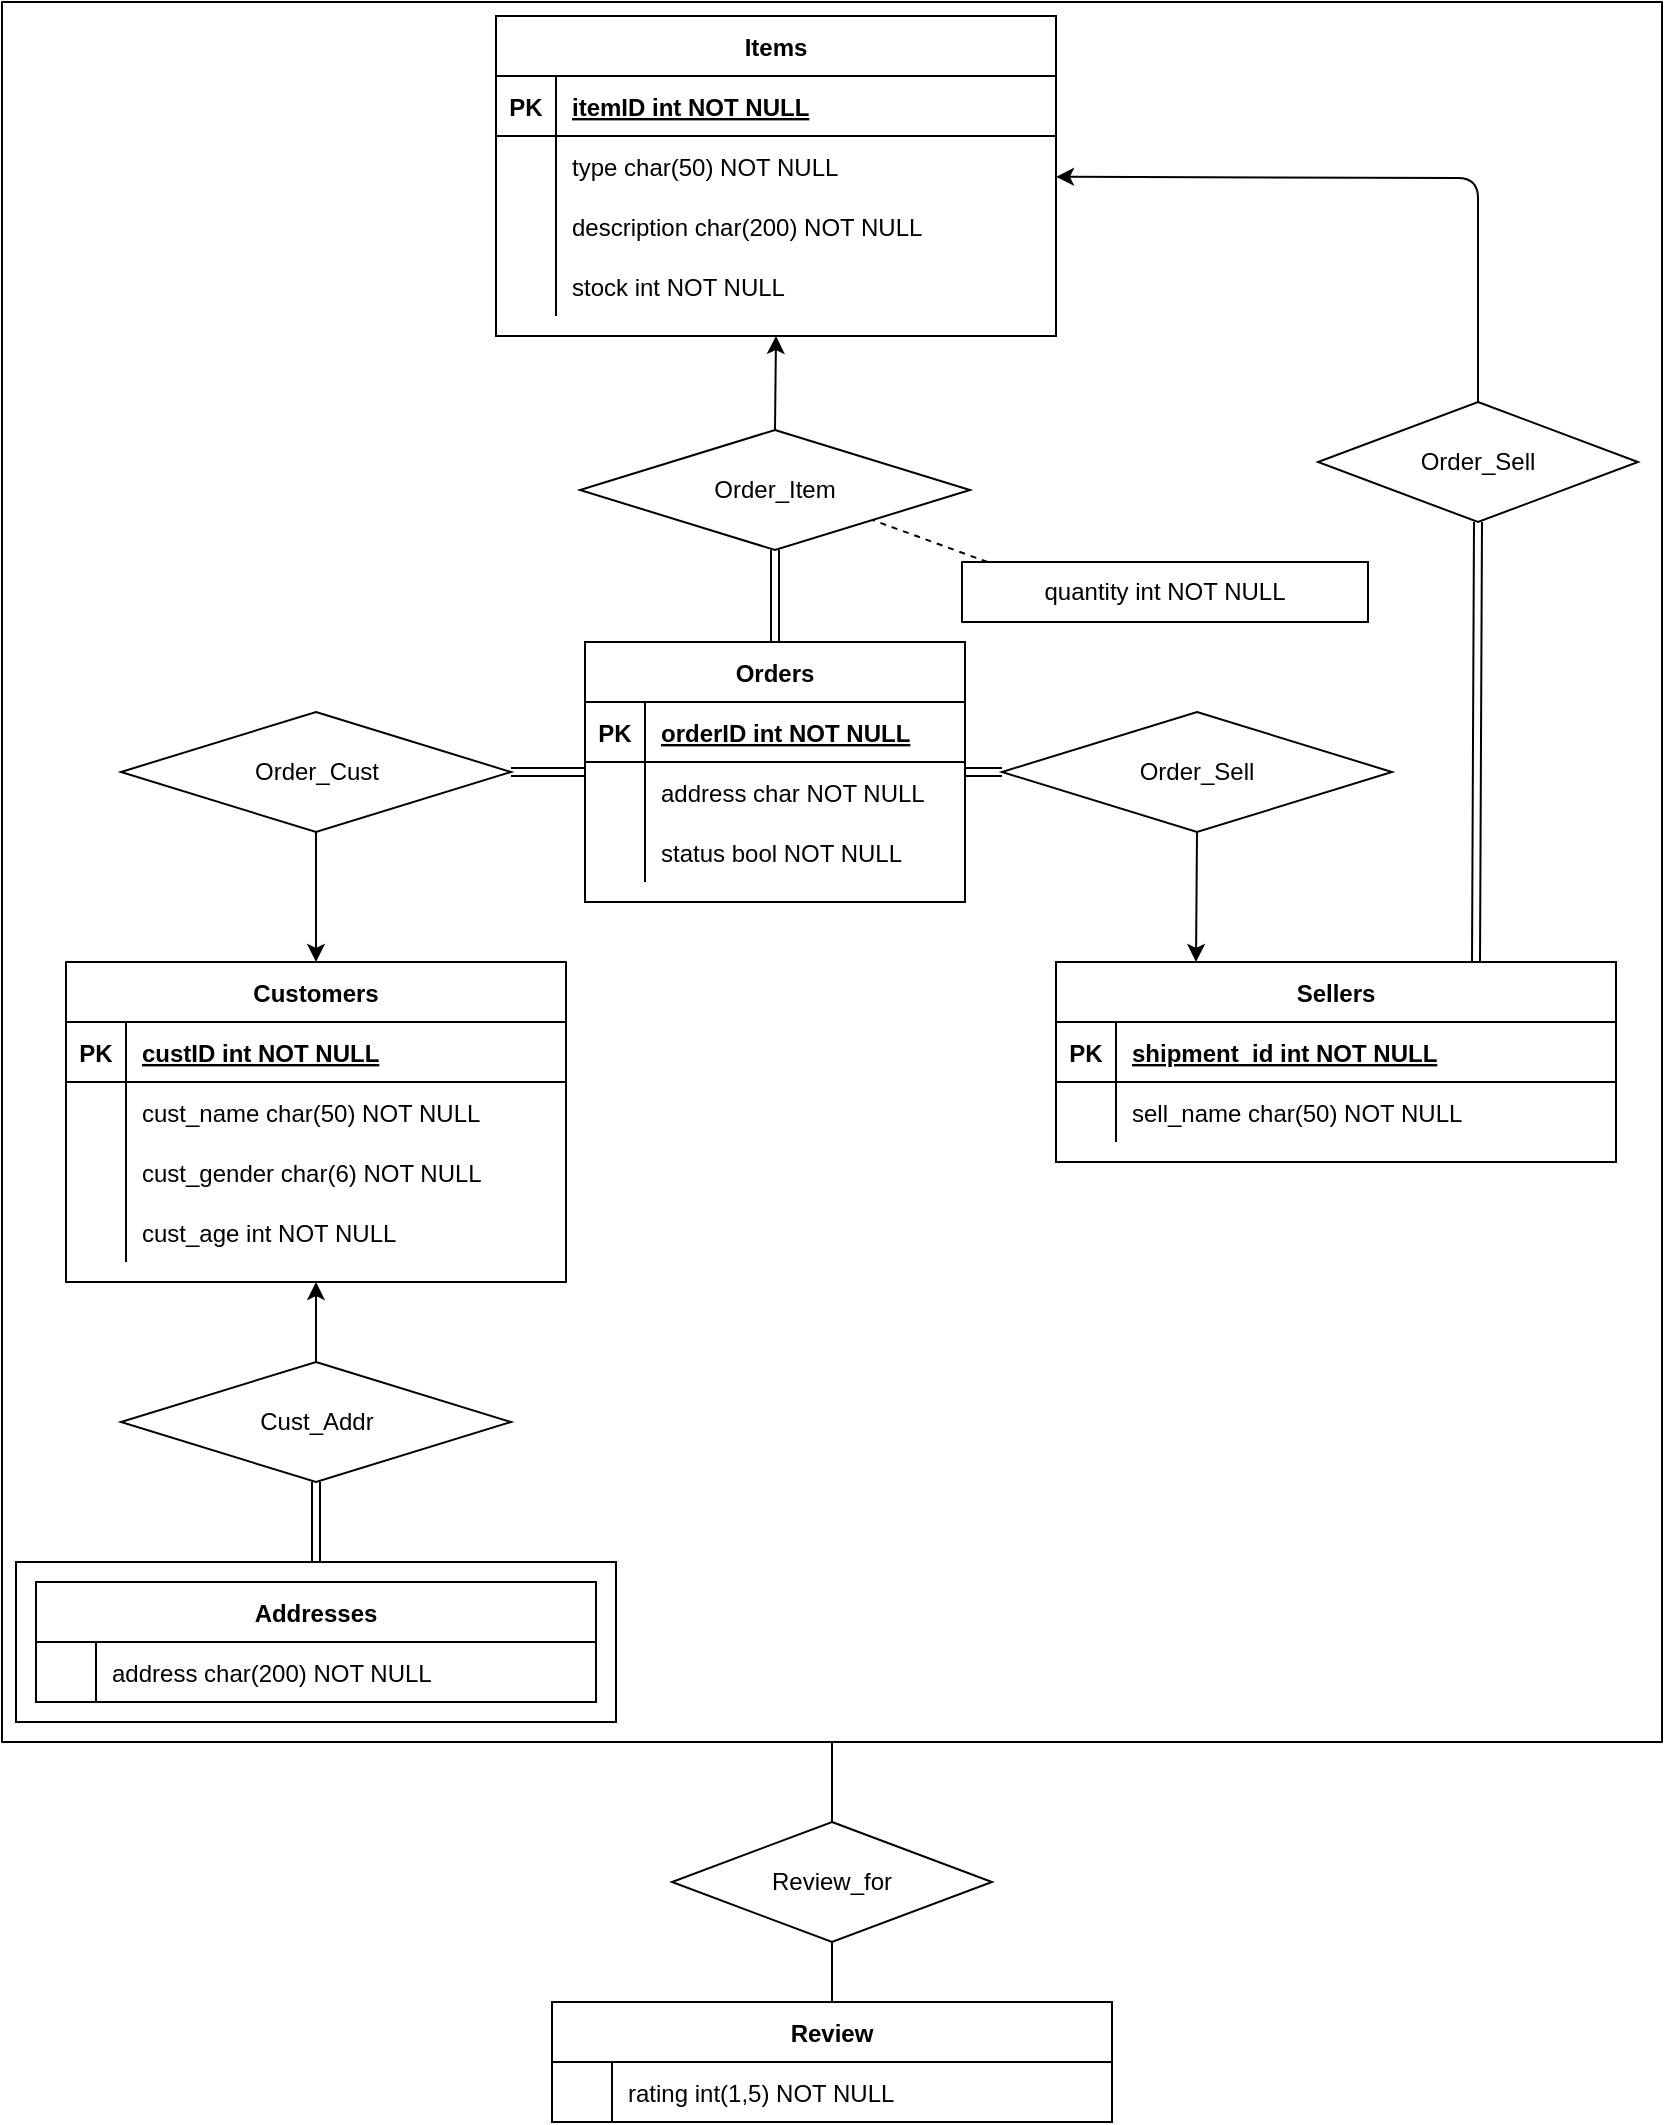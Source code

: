 <mxfile version="14.5.1" type="device"><diagram id="R2lEEEUBdFMjLlhIrx00" name="Page-1"><mxGraphModel dx="1387" dy="613" grid="1" gridSize="10" guides="1" tooltips="1" connect="1" arrows="1" fold="1" page="1" pageScale="1" pageWidth="850" pageHeight="1100" math="0" shadow="0" extFonts="Permanent Marker^https://fonts.googleapis.com/css?family=Permanent+Marker"><root><mxCell id="0"/><mxCell id="1" parent="0"/><mxCell id="_F6GzS8tX3bbKWteH_dC-81" value="" style="rounded=0;whiteSpace=wrap;html=1;" vertex="1" parent="1"><mxGeometry x="10" y="20" width="830" height="870" as="geometry"/></mxCell><mxCell id="_F6GzS8tX3bbKWteH_dC-41" value="" style="rounded=0;whiteSpace=wrap;html=1;" vertex="1" parent="1"><mxGeometry x="17" y="800" width="300" height="80" as="geometry"/></mxCell><mxCell id="C-vyLk0tnHw3VtMMgP7b-2" value="Orders" style="shape=table;startSize=30;container=1;collapsible=1;childLayout=tableLayout;fixedRows=1;rowLines=0;fontStyle=1;align=center;resizeLast=1;" parent="1" vertex="1"><mxGeometry x="301.5" y="340" width="190" height="130" as="geometry"/></mxCell><mxCell id="C-vyLk0tnHw3VtMMgP7b-3" value="" style="shape=partialRectangle;collapsible=0;dropTarget=0;pointerEvents=0;fillColor=none;points=[[0,0.5],[1,0.5]];portConstraint=eastwest;top=0;left=0;right=0;bottom=1;" parent="C-vyLk0tnHw3VtMMgP7b-2" vertex="1"><mxGeometry y="30" width="190" height="30" as="geometry"/></mxCell><mxCell id="C-vyLk0tnHw3VtMMgP7b-4" value="PK" style="shape=partialRectangle;overflow=hidden;connectable=0;fillColor=none;top=0;left=0;bottom=0;right=0;fontStyle=1;" parent="C-vyLk0tnHw3VtMMgP7b-3" vertex="1"><mxGeometry width="30" height="30" as="geometry"/></mxCell><mxCell id="C-vyLk0tnHw3VtMMgP7b-5" value="orderID int NOT NULL " style="shape=partialRectangle;overflow=hidden;connectable=0;fillColor=none;top=0;left=0;bottom=0;right=0;align=left;spacingLeft=6;fontStyle=5;" parent="C-vyLk0tnHw3VtMMgP7b-3" vertex="1"><mxGeometry x="30" width="160" height="30" as="geometry"/></mxCell><mxCell id="C-vyLk0tnHw3VtMMgP7b-6" value="" style="shape=partialRectangle;collapsible=0;dropTarget=0;pointerEvents=0;fillColor=none;points=[[0,0.5],[1,0.5]];portConstraint=eastwest;top=0;left=0;right=0;bottom=0;" parent="C-vyLk0tnHw3VtMMgP7b-2" vertex="1"><mxGeometry y="60" width="190" height="30" as="geometry"/></mxCell><mxCell id="C-vyLk0tnHw3VtMMgP7b-7" value="" style="shape=partialRectangle;overflow=hidden;connectable=0;fillColor=none;top=0;left=0;bottom=0;right=0;" parent="C-vyLk0tnHw3VtMMgP7b-6" vertex="1"><mxGeometry width="30" height="30" as="geometry"/></mxCell><mxCell id="C-vyLk0tnHw3VtMMgP7b-8" value="address char NOT NULL" style="shape=partialRectangle;overflow=hidden;connectable=0;fillColor=none;top=0;left=0;bottom=0;right=0;align=left;spacingLeft=6;" parent="C-vyLk0tnHw3VtMMgP7b-6" vertex="1"><mxGeometry x="30" width="160" height="30" as="geometry"/></mxCell><mxCell id="C-vyLk0tnHw3VtMMgP7b-9" value="" style="shape=partialRectangle;collapsible=0;dropTarget=0;pointerEvents=0;fillColor=none;points=[[0,0.5],[1,0.5]];portConstraint=eastwest;top=0;left=0;right=0;bottom=0;" parent="C-vyLk0tnHw3VtMMgP7b-2" vertex="1"><mxGeometry y="90" width="190" height="30" as="geometry"/></mxCell><mxCell id="C-vyLk0tnHw3VtMMgP7b-10" value="" style="shape=partialRectangle;overflow=hidden;connectable=0;fillColor=none;top=0;left=0;bottom=0;right=0;" parent="C-vyLk0tnHw3VtMMgP7b-9" vertex="1"><mxGeometry width="30" height="30" as="geometry"/></mxCell><mxCell id="C-vyLk0tnHw3VtMMgP7b-11" value="status bool NOT NULL" style="shape=partialRectangle;overflow=hidden;connectable=0;fillColor=none;top=0;left=0;bottom=0;right=0;align=left;spacingLeft=6;" parent="C-vyLk0tnHw3VtMMgP7b-9" vertex="1"><mxGeometry x="30" width="160" height="30" as="geometry"/></mxCell><mxCell id="C-vyLk0tnHw3VtMMgP7b-13" value="Sellers" style="shape=table;startSize=30;container=1;collapsible=1;childLayout=tableLayout;fixedRows=1;rowLines=0;fontStyle=1;align=center;resizeLast=1;" parent="1" vertex="1"><mxGeometry x="537" y="500" width="280" height="100" as="geometry"/></mxCell><mxCell id="C-vyLk0tnHw3VtMMgP7b-14" value="" style="shape=partialRectangle;collapsible=0;dropTarget=0;pointerEvents=0;fillColor=none;points=[[0,0.5],[1,0.5]];portConstraint=eastwest;top=0;left=0;right=0;bottom=1;" parent="C-vyLk0tnHw3VtMMgP7b-13" vertex="1"><mxGeometry y="30" width="280" height="30" as="geometry"/></mxCell><mxCell id="C-vyLk0tnHw3VtMMgP7b-15" value="PK" style="shape=partialRectangle;overflow=hidden;connectable=0;fillColor=none;top=0;left=0;bottom=0;right=0;fontStyle=1;" parent="C-vyLk0tnHw3VtMMgP7b-14" vertex="1"><mxGeometry width="30" height="30" as="geometry"/></mxCell><mxCell id="C-vyLk0tnHw3VtMMgP7b-16" value="shipment_id int NOT NULL " style="shape=partialRectangle;overflow=hidden;connectable=0;fillColor=none;top=0;left=0;bottom=0;right=0;align=left;spacingLeft=6;fontStyle=5;" parent="C-vyLk0tnHw3VtMMgP7b-14" vertex="1"><mxGeometry x="30" width="250" height="30" as="geometry"/></mxCell><mxCell id="C-vyLk0tnHw3VtMMgP7b-17" value="" style="shape=partialRectangle;collapsible=0;dropTarget=0;pointerEvents=0;fillColor=none;points=[[0,0.5],[1,0.5]];portConstraint=eastwest;top=0;left=0;right=0;bottom=0;" parent="C-vyLk0tnHw3VtMMgP7b-13" vertex="1"><mxGeometry y="60" width="280" height="30" as="geometry"/></mxCell><mxCell id="C-vyLk0tnHw3VtMMgP7b-18" value="" style="shape=partialRectangle;overflow=hidden;connectable=0;fillColor=none;top=0;left=0;bottom=0;right=0;" parent="C-vyLk0tnHw3VtMMgP7b-17" vertex="1"><mxGeometry width="30" height="30" as="geometry"/></mxCell><mxCell id="C-vyLk0tnHw3VtMMgP7b-19" value="sell_name char(50) NOT NULL" style="shape=partialRectangle;overflow=hidden;connectable=0;fillColor=none;top=0;left=0;bottom=0;right=0;align=left;spacingLeft=6;" parent="C-vyLk0tnHw3VtMMgP7b-17" vertex="1"><mxGeometry x="30" width="250" height="30" as="geometry"/></mxCell><mxCell id="C-vyLk0tnHw3VtMMgP7b-23" value="Customers" style="shape=table;startSize=30;container=1;collapsible=1;childLayout=tableLayout;fixedRows=1;rowLines=0;fontStyle=1;align=center;resizeLast=1;" parent="1" vertex="1"><mxGeometry x="42" y="500" width="250" height="160" as="geometry"/></mxCell><mxCell id="C-vyLk0tnHw3VtMMgP7b-24" value="" style="shape=partialRectangle;collapsible=0;dropTarget=0;pointerEvents=0;fillColor=none;points=[[0,0.5],[1,0.5]];portConstraint=eastwest;top=0;left=0;right=0;bottom=1;" parent="C-vyLk0tnHw3VtMMgP7b-23" vertex="1"><mxGeometry y="30" width="250" height="30" as="geometry"/></mxCell><mxCell id="C-vyLk0tnHw3VtMMgP7b-25" value="PK" style="shape=partialRectangle;overflow=hidden;connectable=0;fillColor=none;top=0;left=0;bottom=0;right=0;fontStyle=1;" parent="C-vyLk0tnHw3VtMMgP7b-24" vertex="1"><mxGeometry width="30" height="30" as="geometry"/></mxCell><mxCell id="C-vyLk0tnHw3VtMMgP7b-26" value="custID int NOT NULL " style="shape=partialRectangle;overflow=hidden;connectable=0;fillColor=none;top=0;left=0;bottom=0;right=0;align=left;spacingLeft=6;fontStyle=5;" parent="C-vyLk0tnHw3VtMMgP7b-24" vertex="1"><mxGeometry x="30" width="220" height="30" as="geometry"/></mxCell><mxCell id="C-vyLk0tnHw3VtMMgP7b-27" value="" style="shape=partialRectangle;collapsible=0;dropTarget=0;pointerEvents=0;fillColor=none;points=[[0,0.5],[1,0.5]];portConstraint=eastwest;top=0;left=0;right=0;bottom=0;" parent="C-vyLk0tnHw3VtMMgP7b-23" vertex="1"><mxGeometry y="60" width="250" height="30" as="geometry"/></mxCell><mxCell id="C-vyLk0tnHw3VtMMgP7b-28" value="" style="shape=partialRectangle;overflow=hidden;connectable=0;fillColor=none;top=0;left=0;bottom=0;right=0;" parent="C-vyLk0tnHw3VtMMgP7b-27" vertex="1"><mxGeometry width="30" height="30" as="geometry"/></mxCell><mxCell id="C-vyLk0tnHw3VtMMgP7b-29" value="cust_name char(50) NOT NULL" style="shape=partialRectangle;overflow=hidden;connectable=0;fillColor=none;top=0;left=0;bottom=0;right=0;align=left;spacingLeft=6;" parent="C-vyLk0tnHw3VtMMgP7b-27" vertex="1"><mxGeometry x="30" width="220" height="30" as="geometry"/></mxCell><mxCell id="_F6GzS8tX3bbKWteH_dC-25" value="" style="shape=partialRectangle;collapsible=0;dropTarget=0;pointerEvents=0;fillColor=none;points=[[0,0.5],[1,0.5]];portConstraint=eastwest;top=0;left=0;right=0;bottom=0;" vertex="1" parent="C-vyLk0tnHw3VtMMgP7b-23"><mxGeometry y="90" width="250" height="30" as="geometry"/></mxCell><mxCell id="_F6GzS8tX3bbKWteH_dC-26" value="" style="shape=partialRectangle;overflow=hidden;connectable=0;fillColor=none;top=0;left=0;bottom=0;right=0;" vertex="1" parent="_F6GzS8tX3bbKWteH_dC-25"><mxGeometry width="30" height="30" as="geometry"/></mxCell><mxCell id="_F6GzS8tX3bbKWteH_dC-27" value="cust_gender char(6) NOT NULL" style="shape=partialRectangle;overflow=hidden;connectable=0;fillColor=none;top=0;left=0;bottom=0;right=0;align=left;spacingLeft=6;" vertex="1" parent="_F6GzS8tX3bbKWteH_dC-25"><mxGeometry x="30" width="220" height="30" as="geometry"/></mxCell><mxCell id="_F6GzS8tX3bbKWteH_dC-22" value="" style="shape=partialRectangle;collapsible=0;dropTarget=0;pointerEvents=0;fillColor=none;points=[[0,0.5],[1,0.5]];portConstraint=eastwest;top=0;left=0;right=0;bottom=0;" vertex="1" parent="C-vyLk0tnHw3VtMMgP7b-23"><mxGeometry y="120" width="250" height="30" as="geometry"/></mxCell><mxCell id="_F6GzS8tX3bbKWteH_dC-23" value="" style="shape=partialRectangle;overflow=hidden;connectable=0;fillColor=none;top=0;left=0;bottom=0;right=0;" vertex="1" parent="_F6GzS8tX3bbKWteH_dC-22"><mxGeometry width="30" height="30" as="geometry"/></mxCell><mxCell id="_F6GzS8tX3bbKWteH_dC-24" value="cust_age int NOT NULL" style="shape=partialRectangle;overflow=hidden;connectable=0;fillColor=none;top=0;left=0;bottom=0;right=0;align=left;spacingLeft=6;" vertex="1" parent="_F6GzS8tX3bbKWteH_dC-22"><mxGeometry x="30" width="220" height="30" as="geometry"/></mxCell><mxCell id="_F6GzS8tX3bbKWteH_dC-31" value="Addresses" style="shape=table;startSize=30;container=1;collapsible=1;childLayout=tableLayout;fixedRows=1;rowLines=0;fontStyle=1;align=center;resizeLast=1;" vertex="1" parent="1"><mxGeometry x="27" y="810" width="280" height="60" as="geometry"/></mxCell><mxCell id="_F6GzS8tX3bbKWteH_dC-35" value="" style="shape=partialRectangle;collapsible=0;dropTarget=0;pointerEvents=0;fillColor=none;points=[[0,0.5],[1,0.5]];portConstraint=eastwest;top=0;left=0;right=0;bottom=0;" vertex="1" parent="_F6GzS8tX3bbKWteH_dC-31"><mxGeometry y="30" width="280" height="30" as="geometry"/></mxCell><mxCell id="_F6GzS8tX3bbKWteH_dC-36" value="" style="shape=partialRectangle;overflow=hidden;connectable=0;fillColor=none;top=0;left=0;bottom=0;right=0;" vertex="1" parent="_F6GzS8tX3bbKWteH_dC-35"><mxGeometry width="30" height="30" as="geometry"/></mxCell><mxCell id="_F6GzS8tX3bbKWteH_dC-37" value="address char(200) NOT NULL" style="shape=partialRectangle;overflow=hidden;connectable=0;fillColor=none;top=0;left=0;bottom=0;right=0;align=left;spacingLeft=6;" vertex="1" parent="_F6GzS8tX3bbKWteH_dC-35"><mxGeometry x="30" width="250" height="30" as="geometry"/></mxCell><mxCell id="_F6GzS8tX3bbKWteH_dC-45" value="Cust_Addr" style="rhombus;whiteSpace=wrap;html=1;" vertex="1" parent="1"><mxGeometry x="69.5" y="700" width="195" height="60" as="geometry"/></mxCell><mxCell id="_F6GzS8tX3bbKWteH_dC-47" value="" style="shape=link;html=1;exitX=0.5;exitY=0;exitDx=0;exitDy=0;entryX=0.5;entryY=1;entryDx=0;entryDy=0;" edge="1" parent="1" source="_F6GzS8tX3bbKWteH_dC-41" target="_F6GzS8tX3bbKWteH_dC-45"><mxGeometry width="100" relative="1" as="geometry"><mxPoint x="367" y="680" as="sourcePoint"/><mxPoint x="467" y="680" as="targetPoint"/></mxGeometry></mxCell><mxCell id="_F6GzS8tX3bbKWteH_dC-48" value="" style="endArrow=classic;html=1;exitX=0.5;exitY=0;exitDx=0;exitDy=0;entryX=0.5;entryY=1;entryDx=0;entryDy=0;" edge="1" parent="1" source="_F6GzS8tX3bbKWteH_dC-45" target="C-vyLk0tnHw3VtMMgP7b-23"><mxGeometry width="50" height="50" relative="1" as="geometry"><mxPoint x="397" y="700" as="sourcePoint"/><mxPoint x="447" y="650" as="targetPoint"/></mxGeometry></mxCell><mxCell id="_F6GzS8tX3bbKWteH_dC-49" value="Order_Cust" style="rhombus;whiteSpace=wrap;html=1;" vertex="1" parent="1"><mxGeometry x="69.5" y="375" width="195" height="60" as="geometry"/></mxCell><mxCell id="_F6GzS8tX3bbKWteH_dC-50" value="" style="shape=link;html=1;" edge="1" parent="1" source="C-vyLk0tnHw3VtMMgP7b-2" target="_F6GzS8tX3bbKWteH_dC-49"><mxGeometry width="100" relative="1" as="geometry"><mxPoint x="151.5" y="860" as="sourcePoint"/><mxPoint x="239.5" y="405.0" as="targetPoint"/></mxGeometry></mxCell><mxCell id="_F6GzS8tX3bbKWteH_dC-51" value="" style="endArrow=classic;html=1;exitX=0.5;exitY=1;exitDx=0;exitDy=0;entryX=0.5;entryY=0;entryDx=0;entryDy=0;" edge="1" parent="1" source="_F6GzS8tX3bbKWteH_dC-49" target="C-vyLk0tnHw3VtMMgP7b-23"><mxGeometry width="50" height="50" relative="1" as="geometry"><mxPoint x="177" y="710" as="sourcePoint"/><mxPoint x="177" y="670" as="targetPoint"/></mxGeometry></mxCell><mxCell id="_F6GzS8tX3bbKWteH_dC-52" value="Order_Sell" style="rhombus;whiteSpace=wrap;html=1;" vertex="1" parent="1"><mxGeometry x="510" y="375" width="195" height="60" as="geometry"/></mxCell><mxCell id="_F6GzS8tX3bbKWteH_dC-56" value="" style="shape=link;html=1;exitX=1;exitY=0.5;exitDx=0;exitDy=0;entryX=0;entryY=0.5;entryDx=0;entryDy=0;" edge="1" parent="1" source="C-vyLk0tnHw3VtMMgP7b-2" target="_F6GzS8tX3bbKWteH_dC-52"><mxGeometry width="100" relative="1" as="geometry"><mxPoint x="431.5" y="820" as="sourcePoint"/><mxPoint x="497" y="405" as="targetPoint"/></mxGeometry></mxCell><mxCell id="_F6GzS8tX3bbKWteH_dC-57" value="" style="endArrow=classic;html=1;exitX=0.5;exitY=1;exitDx=0;exitDy=0;entryX=0.25;entryY=0;entryDx=0;entryDy=0;" edge="1" parent="1" source="_F6GzS8tX3bbKWteH_dC-52" target="C-vyLk0tnHw3VtMMgP7b-13"><mxGeometry width="50" height="50" relative="1" as="geometry"><mxPoint x="190.5" y="395" as="sourcePoint"/><mxPoint x="190" y="510" as="targetPoint"/></mxGeometry></mxCell><mxCell id="_F6GzS8tX3bbKWteH_dC-58" value="Items" style="shape=table;startSize=30;container=1;collapsible=1;childLayout=tableLayout;fixedRows=1;rowLines=0;fontStyle=1;align=center;resizeLast=1;" vertex="1" parent="1"><mxGeometry x="257" y="27" width="280" height="160" as="geometry"/></mxCell><mxCell id="_F6GzS8tX3bbKWteH_dC-59" value="" style="shape=partialRectangle;collapsible=0;dropTarget=0;pointerEvents=0;fillColor=none;points=[[0,0.5],[1,0.5]];portConstraint=eastwest;top=0;left=0;right=0;bottom=1;" vertex="1" parent="_F6GzS8tX3bbKWteH_dC-58"><mxGeometry y="30" width="280" height="30" as="geometry"/></mxCell><mxCell id="_F6GzS8tX3bbKWteH_dC-60" value="PK" style="shape=partialRectangle;overflow=hidden;connectable=0;fillColor=none;top=0;left=0;bottom=0;right=0;fontStyle=1;" vertex="1" parent="_F6GzS8tX3bbKWteH_dC-59"><mxGeometry width="30" height="30" as="geometry"/></mxCell><mxCell id="_F6GzS8tX3bbKWteH_dC-61" value="itemID int NOT NULL " style="shape=partialRectangle;overflow=hidden;connectable=0;fillColor=none;top=0;left=0;bottom=0;right=0;align=left;spacingLeft=6;fontStyle=5;" vertex="1" parent="_F6GzS8tX3bbKWteH_dC-59"><mxGeometry x="30" width="250" height="30" as="geometry"/></mxCell><mxCell id="_F6GzS8tX3bbKWteH_dC-62" value="" style="shape=partialRectangle;collapsible=0;dropTarget=0;pointerEvents=0;fillColor=none;points=[[0,0.5],[1,0.5]];portConstraint=eastwest;top=0;left=0;right=0;bottom=0;" vertex="1" parent="_F6GzS8tX3bbKWteH_dC-58"><mxGeometry y="60" width="280" height="30" as="geometry"/></mxCell><mxCell id="_F6GzS8tX3bbKWteH_dC-63" value="" style="shape=partialRectangle;overflow=hidden;connectable=0;fillColor=none;top=0;left=0;bottom=0;right=0;" vertex="1" parent="_F6GzS8tX3bbKWteH_dC-62"><mxGeometry width="30" height="30" as="geometry"/></mxCell><mxCell id="_F6GzS8tX3bbKWteH_dC-64" value="type char(50) NOT NULL" style="shape=partialRectangle;overflow=hidden;connectable=0;fillColor=none;top=0;left=0;bottom=0;right=0;align=left;spacingLeft=6;" vertex="1" parent="_F6GzS8tX3bbKWteH_dC-62"><mxGeometry x="30" width="250" height="30" as="geometry"/></mxCell><mxCell id="_F6GzS8tX3bbKWteH_dC-65" value="" style="shape=partialRectangle;collapsible=0;dropTarget=0;pointerEvents=0;fillColor=none;points=[[0,0.5],[1,0.5]];portConstraint=eastwest;top=0;left=0;right=0;bottom=0;" vertex="1" parent="_F6GzS8tX3bbKWteH_dC-58"><mxGeometry y="90" width="280" height="30" as="geometry"/></mxCell><mxCell id="_F6GzS8tX3bbKWteH_dC-66" value="" style="shape=partialRectangle;overflow=hidden;connectable=0;fillColor=none;top=0;left=0;bottom=0;right=0;" vertex="1" parent="_F6GzS8tX3bbKWteH_dC-65"><mxGeometry width="30" height="30" as="geometry"/></mxCell><mxCell id="_F6GzS8tX3bbKWteH_dC-67" value="description char(200) NOT NULL" style="shape=partialRectangle;overflow=hidden;connectable=0;fillColor=none;top=0;left=0;bottom=0;right=0;align=left;spacingLeft=6;" vertex="1" parent="_F6GzS8tX3bbKWteH_dC-65"><mxGeometry x="30" width="250" height="30" as="geometry"/></mxCell><mxCell id="_F6GzS8tX3bbKWteH_dC-68" value="" style="shape=partialRectangle;collapsible=0;dropTarget=0;pointerEvents=0;fillColor=none;points=[[0,0.5],[1,0.5]];portConstraint=eastwest;top=0;left=0;right=0;bottom=0;" vertex="1" parent="_F6GzS8tX3bbKWteH_dC-58"><mxGeometry y="120" width="280" height="30" as="geometry"/></mxCell><mxCell id="_F6GzS8tX3bbKWteH_dC-69" value="" style="shape=partialRectangle;overflow=hidden;connectable=0;fillColor=none;top=0;left=0;bottom=0;right=0;" vertex="1" parent="_F6GzS8tX3bbKWteH_dC-68"><mxGeometry width="30" height="30" as="geometry"/></mxCell><mxCell id="_F6GzS8tX3bbKWteH_dC-70" value="stock int NOT NULL" style="shape=partialRectangle;overflow=hidden;connectable=0;fillColor=none;top=0;left=0;bottom=0;right=0;align=left;spacingLeft=6;" vertex="1" parent="_F6GzS8tX3bbKWteH_dC-68"><mxGeometry x="30" width="250" height="30" as="geometry"/></mxCell><mxCell id="_F6GzS8tX3bbKWteH_dC-71" value="Order_Item" style="rhombus;whiteSpace=wrap;html=1;" vertex="1" parent="1"><mxGeometry x="299" y="234" width="195" height="60" as="geometry"/></mxCell><mxCell id="_F6GzS8tX3bbKWteH_dC-72" value="" style="shape=link;html=1;exitX=0.5;exitY=0;exitDx=0;exitDy=0;entryX=0.5;entryY=1;entryDx=0;entryDy=0;" edge="1" parent="1" source="C-vyLk0tnHw3VtMMgP7b-2" target="_F6GzS8tX3bbKWteH_dC-71"><mxGeometry width="100" relative="1" as="geometry"><mxPoint x="501.5" y="415.0" as="sourcePoint"/><mxPoint x="551.5" y="415.0" as="targetPoint"/></mxGeometry></mxCell><mxCell id="_F6GzS8tX3bbKWteH_dC-73" value="" style="endArrow=classic;html=1;exitX=0.5;exitY=0;exitDx=0;exitDy=0;entryX=0.5;entryY=1;entryDx=0;entryDy=0;" edge="1" parent="1" source="_F6GzS8tX3bbKWteH_dC-71" target="_F6GzS8tX3bbKWteH_dC-58"><mxGeometry width="50" height="50" relative="1" as="geometry"><mxPoint x="649" y="445" as="sourcePoint"/><mxPoint x="649" y="510" as="targetPoint"/></mxGeometry></mxCell><mxCell id="_F6GzS8tX3bbKWteH_dC-74" value="quantity int NOT NULL" style="rounded=0;whiteSpace=wrap;html=1;" vertex="1" parent="1"><mxGeometry x="490" y="300" width="203" height="30" as="geometry"/></mxCell><mxCell id="_F6GzS8tX3bbKWteH_dC-75" value="" style="endArrow=none;dashed=1;html=1;exitX=0.25;exitY=0;exitDx=0;exitDy=0;entryX=1;entryY=1;entryDx=0;entryDy=0;" edge="1" parent="1" target="_F6GzS8tX3bbKWteH_dC-71"><mxGeometry width="50" height="50" relative="1" as="geometry"><mxPoint x="502.75" y="300.0" as="sourcePoint"/><mxPoint x="572" y="240" as="targetPoint"/></mxGeometry></mxCell><mxCell id="_F6GzS8tX3bbKWteH_dC-76" value="Order_Sell" style="rhombus;whiteSpace=wrap;html=1;" vertex="1" parent="1"><mxGeometry x="668" y="220" width="160" height="60" as="geometry"/></mxCell><mxCell id="_F6GzS8tX3bbKWteH_dC-77" value="" style="shape=link;html=1;exitX=0.75;exitY=0;exitDx=0;exitDy=0;entryX=0.5;entryY=1;entryDx=0;entryDy=0;" edge="1" parent="1" source="C-vyLk0tnHw3VtMMgP7b-13" target="_F6GzS8tX3bbKWteH_dC-76"><mxGeometry width="100" relative="1" as="geometry"><mxPoint x="710" y="330" as="sourcePoint"/><mxPoint x="810" y="330" as="targetPoint"/></mxGeometry></mxCell><mxCell id="_F6GzS8tX3bbKWteH_dC-78" value="" style="endArrow=classic;html=1;exitX=0.5;exitY=0;exitDx=0;exitDy=0;" edge="1" parent="1" source="_F6GzS8tX3bbKWteH_dC-76" target="_F6GzS8tX3bbKWteH_dC-58"><mxGeometry width="50" height="50" relative="1" as="geometry"><mxPoint x="406.5" y="244" as="sourcePoint"/><mxPoint x="700" y="90" as="targetPoint"/><Array as="points"><mxPoint x="748" y="108"/></Array></mxGeometry></mxCell><mxCell id="_F6GzS8tX3bbKWteH_dC-82" value="Review_for" style="rhombus;whiteSpace=wrap;html=1;" vertex="1" parent="1"><mxGeometry x="345" y="930" width="160" height="60" as="geometry"/></mxCell><mxCell id="_F6GzS8tX3bbKWteH_dC-83" value="" style="endArrow=none;html=1;exitX=0.5;exitY=0;exitDx=0;exitDy=0;" edge="1" parent="1" source="_F6GzS8tX3bbKWteH_dC-82" target="_F6GzS8tX3bbKWteH_dC-81"><mxGeometry width="50" height="50" relative="1" as="geometry"><mxPoint x="680" y="890" as="sourcePoint"/><mxPoint x="730" y="840" as="targetPoint"/></mxGeometry></mxCell><mxCell id="_F6GzS8tX3bbKWteH_dC-84" value="Review" style="shape=table;startSize=30;container=1;collapsible=1;childLayout=tableLayout;fixedRows=1;rowLines=0;fontStyle=1;align=center;resizeLast=1;" vertex="1" parent="1"><mxGeometry x="285" y="1020" width="280" height="60" as="geometry"/></mxCell><mxCell id="_F6GzS8tX3bbKWteH_dC-85" value="" style="shape=partialRectangle;collapsible=0;dropTarget=0;pointerEvents=0;fillColor=none;points=[[0,0.5],[1,0.5]];portConstraint=eastwest;top=0;left=0;right=0;bottom=0;" vertex="1" parent="_F6GzS8tX3bbKWteH_dC-84"><mxGeometry y="30" width="280" height="30" as="geometry"/></mxCell><mxCell id="_F6GzS8tX3bbKWteH_dC-86" value="" style="shape=partialRectangle;overflow=hidden;connectable=0;fillColor=none;top=0;left=0;bottom=0;right=0;" vertex="1" parent="_F6GzS8tX3bbKWteH_dC-85"><mxGeometry width="30" height="30" as="geometry"/></mxCell><mxCell id="_F6GzS8tX3bbKWteH_dC-87" value="rating int(1,5) NOT NULL" style="shape=partialRectangle;overflow=hidden;connectable=0;fillColor=none;top=0;left=0;bottom=0;right=0;align=left;spacingLeft=6;" vertex="1" parent="_F6GzS8tX3bbKWteH_dC-85"><mxGeometry x="30" width="250" height="30" as="geometry"/></mxCell><mxCell id="_F6GzS8tX3bbKWteH_dC-88" value="" style="endArrow=none;html=1;exitX=0.5;exitY=0;exitDx=0;exitDy=0;entryX=0.5;entryY=1;entryDx=0;entryDy=0;" edge="1" parent="1" source="_F6GzS8tX3bbKWteH_dC-84" target="_F6GzS8tX3bbKWteH_dC-82"><mxGeometry width="50" height="50" relative="1" as="geometry"><mxPoint x="435" y="940" as="sourcePoint"/><mxPoint x="435" y="900" as="targetPoint"/></mxGeometry></mxCell></root></mxGraphModel></diagram></mxfile>